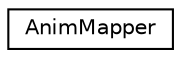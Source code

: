 digraph G
{
  edge [fontname="Helvetica",fontsize="10",labelfontname="Helvetica",labelfontsize="10"];
  node [fontname="Helvetica",fontsize="10",shape=record];
  rankdir=LR;
  Node1 [label="AnimMapper",height=0.2,width=0.4,color="black", fillcolor="white", style="filled",URL="$da/dfe/structAnimMapper.html"];
}
